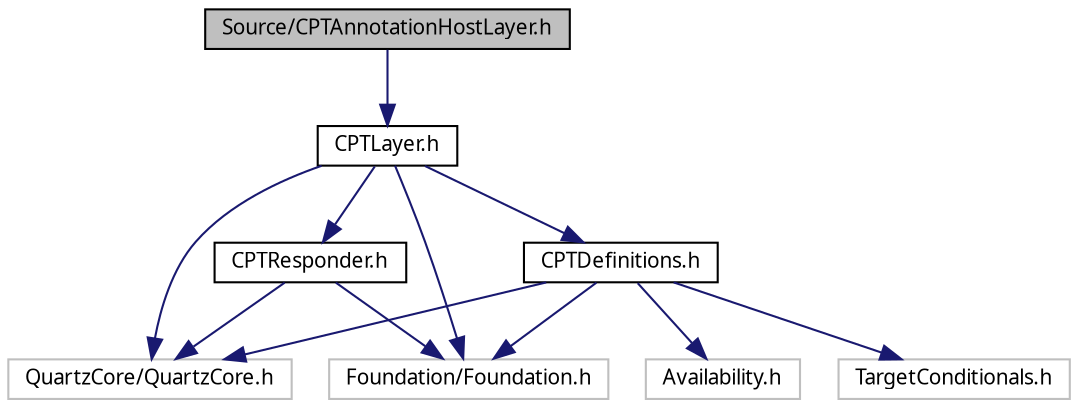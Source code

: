 digraph G
{
  bgcolor="transparent";
  edge [fontname="Lucinda Grande",fontsize="10",labelfontname="Lucinda Grande",labelfontsize="10"];
  node [fontname="Lucinda Grande",fontsize="10",shape=record];
  Node1 [label="Source/CPTAnnotationHostLayer.h",height=0.2,width=0.4,color="black", fillcolor="grey75", style="filled" fontcolor="black"];
  Node1 -> Node2 [color="midnightblue",fontsize="10",style="solid",fontname="Lucinda Grande"];
  Node2 [label="CPTLayer.h",height=0.2,width=0.4,color="black",URL="$_c_p_t_layer_8h.html"];
  Node2 -> Node3 [color="midnightblue",fontsize="10",style="solid",fontname="Lucinda Grande"];
  Node3 [label="CPTResponder.h",height=0.2,width=0.4,color="black",URL="$_c_p_t_responder_8h.html"];
  Node3 -> Node4 [color="midnightblue",fontsize="10",style="solid",fontname="Lucinda Grande"];
  Node4 [label="QuartzCore/QuartzCore.h",height=0.2,width=0.4,color="grey75"];
  Node3 -> Node5 [color="midnightblue",fontsize="10",style="solid",fontname="Lucinda Grande"];
  Node5 [label="Foundation/Foundation.h",height=0.2,width=0.4,color="grey75"];
  Node2 -> Node5 [color="midnightblue",fontsize="10",style="solid",fontname="Lucinda Grande"];
  Node2 -> Node4 [color="midnightblue",fontsize="10",style="solid",fontname="Lucinda Grande"];
  Node2 -> Node6 [color="midnightblue",fontsize="10",style="solid",fontname="Lucinda Grande"];
  Node6 [label="CPTDefinitions.h",height=0.2,width=0.4,color="black",URL="$_c_p_t_definitions_8h.html"];
  Node6 -> Node4 [color="midnightblue",fontsize="10",style="solid",fontname="Lucinda Grande"];
  Node6 -> Node7 [color="midnightblue",fontsize="10",style="solid",fontname="Lucinda Grande"];
  Node7 [label="Availability.h",height=0.2,width=0.4,color="grey75"];
  Node6 -> Node8 [color="midnightblue",fontsize="10",style="solid",fontname="Lucinda Grande"];
  Node8 [label="TargetConditionals.h",height=0.2,width=0.4,color="grey75"];
  Node6 -> Node5 [color="midnightblue",fontsize="10",style="solid",fontname="Lucinda Grande"];
}
